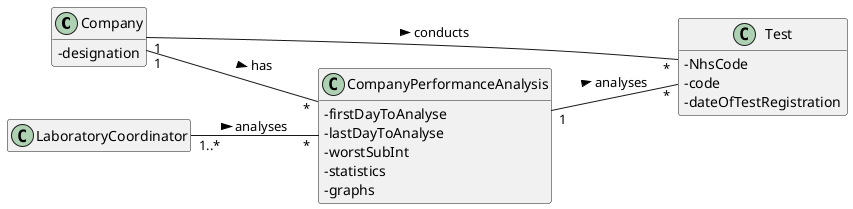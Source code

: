 @startuml

skinparam classAttributeIconSize 0
hide empty methods
hide empty attributes
left to right direction

class Company{
- designation
}

class Test{
- NhsCode
- code
- dateOfTestRegistration
}

class LaboratoryCoordinator{
}

class CompanyPerformanceAnalysis{
- firstDayToAnalyse
- lastDayToAnalyse
- worstSubInt
- statistics
- graphs
}

Company "1" -- "*" Test : conducts >
LaboratoryCoordinator "1..*" -- "*" CompanyPerformanceAnalysis : analyses >
Company "1" -- "*" CompanyPerformanceAnalysis : has >
CompanyPerformanceAnalysis "1" -- "*" Test : analyses >

@enduml